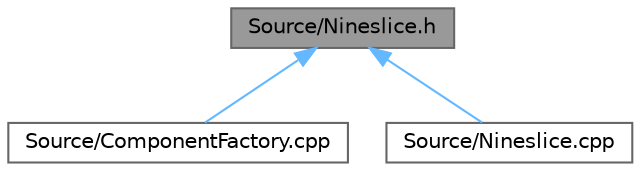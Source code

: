 digraph "Source/Nineslice.h"
{
 // LATEX_PDF_SIZE
  bgcolor="transparent";
  edge [fontname=Helvetica,fontsize=10,labelfontname=Helvetica,labelfontsize=10];
  node [fontname=Helvetica,fontsize=10,shape=box,height=0.2,width=0.4];
  Node1 [id="Node000001",label="Source/Nineslice.h",height=0.2,width=0.4,color="gray40", fillcolor="grey60", style="filled", fontcolor="black",tooltip="sprite that renders a nineslice"];
  Node1 -> Node2 [id="edge1_Node000001_Node000002",dir="back",color="steelblue1",style="solid",tooltip=" "];
  Node2 [id="Node000002",label="Source/ComponentFactory.cpp",height=0.2,width=0.4,color="grey40", fillcolor="white", style="filled",URL="$dc/def/ComponentFactory_8cpp.html",tooltip="Definitions for the component factory class."];
  Node1 -> Node3 [id="edge2_Node000001_Node000003",dir="back",color="steelblue1",style="solid",tooltip=" "];
  Node3 [id="Node000003",label="Source/Nineslice.cpp",height=0.2,width=0.4,color="grey40", fillcolor="white", style="filled",URL="$da/dd1/Nineslice_8cpp.html",tooltip="sprite that renders a nineslice"];
}
